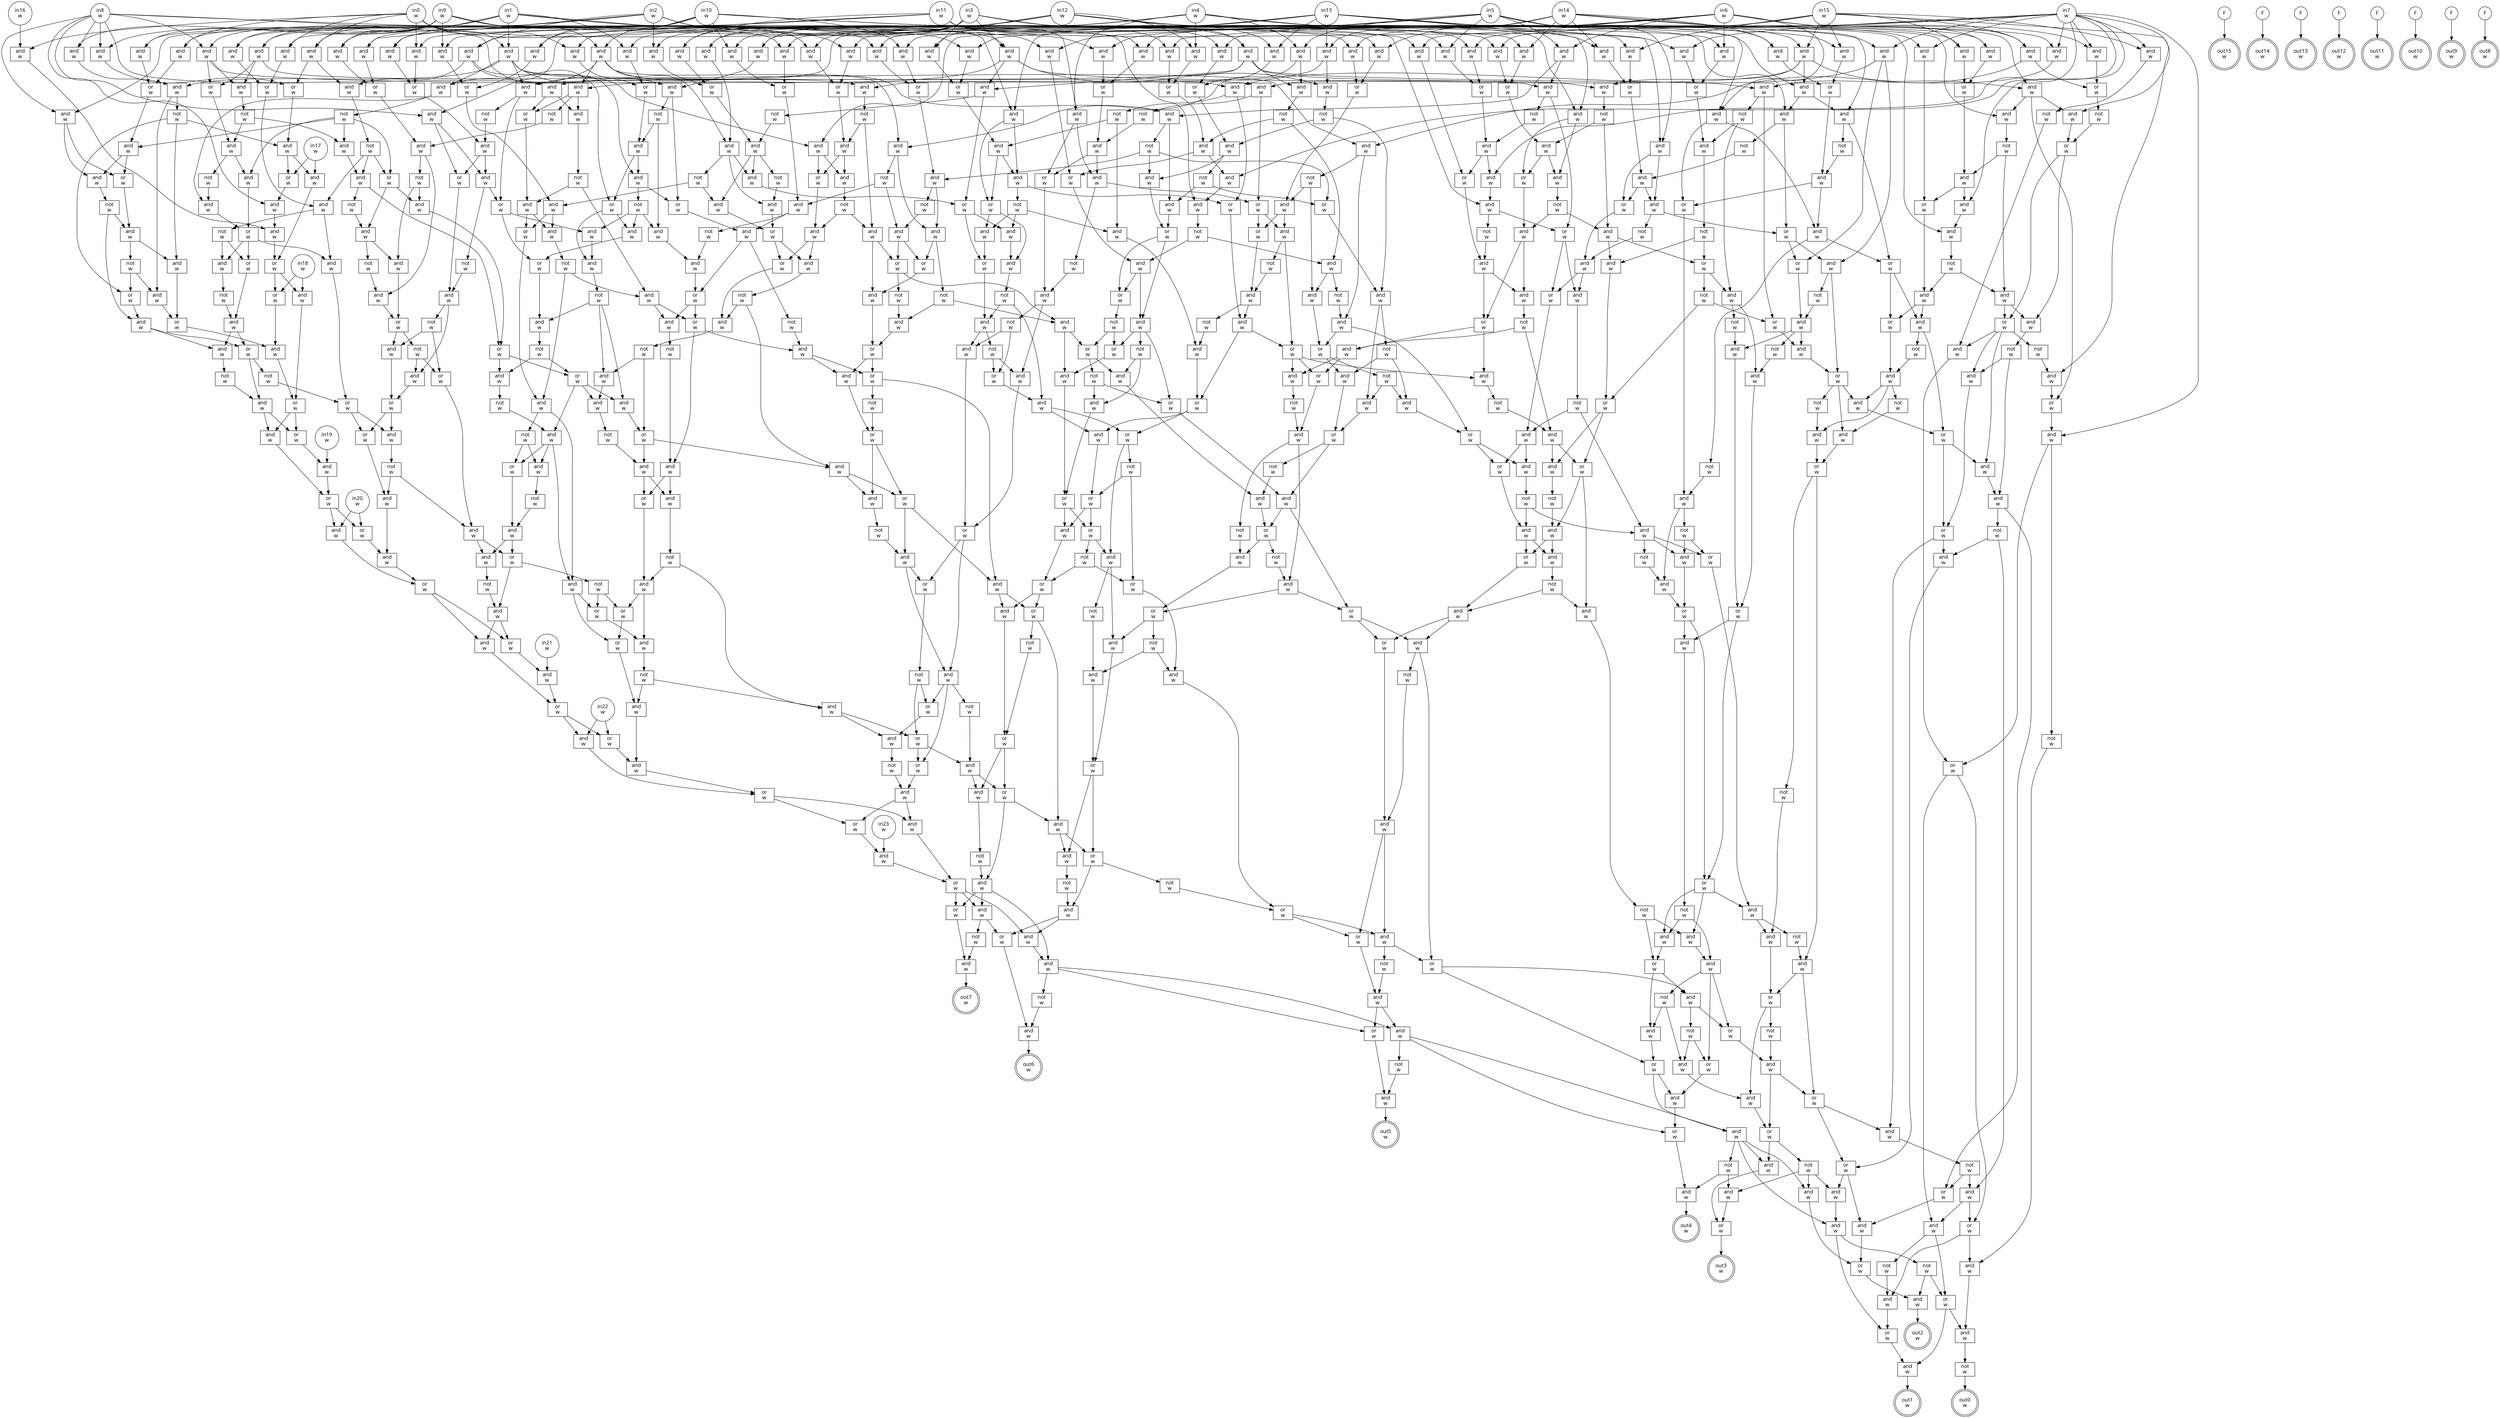 digraph circuit{
	node [style = filled, fillcolor = white,shape=rect, fontname=geneva]
	g0 [label="in0\nw",shape=circle,fillcolor=white]
	g1 [label="in1\nw",shape=circle,fillcolor=white]
	g2 [label="in2\nw",shape=circle,fillcolor=white]
	g3 [label="in3\nw",shape=circle,fillcolor=white]
	g4 [label="in4\nw",shape=circle,fillcolor=white]
	g5 [label="in5\nw",shape=circle,fillcolor=white]
	g6 [label="in6\nw",shape=circle,fillcolor=white]
	g7 [label="in7\nw",shape=circle,fillcolor=white]
	g8 [label="in8\nw",shape=circle,fillcolor=white]
	g9 [label="in9\nw",shape=circle,fillcolor=white]
	g10 [label="in10\nw",shape=circle,fillcolor=white]
	g11 [label="in11\nw",shape=circle,fillcolor=white]
	g12 [label="in12\nw",shape=circle,fillcolor=white]
	g13 [label="in13\nw",shape=circle,fillcolor=white]
	g14 [label="in14\nw",shape=circle,fillcolor=white]
	g15 [label="in15\nw",shape=circle,fillcolor=white]
	g16 [label="in16\nw",shape=circle,fillcolor=white]
	g17 [label="in17\nw",shape=circle,fillcolor=white]
	g18 [label="in18\nw",shape=circle,fillcolor=white]
	g19 [label="in19\nw",shape=circle,fillcolor=white]
	g20 [label="in20\nw",shape=circle,fillcolor=white]
	g21 [label="in21\nw",shape=circle,fillcolor=white]
	g22 [label="in22\nw",shape=circle,fillcolor=white]
	g23 [label="in23\nw",shape=circle,fillcolor=white]
	g24 [label="F",shape=circle,fillcolor=white]
	g25 [label="F",shape=circle,fillcolor=white]
	g26 [label="F",shape=circle,fillcolor=white]
	g27 [label="F",shape=circle,fillcolor=white]
	g28 [label="F",shape=circle,fillcolor=white]
	g29 [label="F",shape=circle,fillcolor=white]
	g30 [label="F",shape=circle,fillcolor=white]
	g31 [label="F",shape=circle,fillcolor=white]
	g32 [label="and\nw",fillcolor=white]
	g33 [label="and\nw",fillcolor=white]
	g34 [label="and\nw",fillcolor=white]
	g35 [label="and\nw",fillcolor=white]
	g36 [label="and\nw",fillcolor=white]
	g37 [label="and\nw",fillcolor=white]
	g38 [label="and\nw",fillcolor=white]
	g39 [label="and\nw",fillcolor=white]
	g40 [label="and\nw",fillcolor=white]
	g41 [label="and\nw",fillcolor=white]
	g42 [label="and\nw",fillcolor=white]
	g43 [label="and\nw",fillcolor=white]
	g44 [label="and\nw",fillcolor=white]
	g45 [label="and\nw",fillcolor=white]
	g46 [label="not\nw",fillcolor=white]
	g47 [label="and\nw",fillcolor=white]
	g48 [label="and\nw",fillcolor=white]
	g49 [label="and\nw",fillcolor=white]
	g50 [label="and\nw",fillcolor=white]
	g51 [label="or\nw",fillcolor=white]
	g52 [label="not\nw",fillcolor=white]
	g53 [label="and\nw",fillcolor=white]
	g54 [label="and\nw",fillcolor=white]
	g55 [label="or\nw",fillcolor=white]
	g56 [label="and\nw",fillcolor=white]
	g57 [label="and\nw",fillcolor=white]
	g58 [label="not\nw",fillcolor=white]
	g59 [label="and\nw",fillcolor=white]
	g60 [label="not\nw",fillcolor=white]
	g61 [label="and\nw",fillcolor=white]
	g62 [label="and\nw",fillcolor=white]
	g63 [label="and\nw",fillcolor=white]
	g64 [label="and\nw",fillcolor=white]
	g65 [label="or\nw",fillcolor=white]
	g66 [label="and\nw",fillcolor=white]
	g67 [label="and\nw",fillcolor=white]
	g68 [label="and\nw",fillcolor=white]
	g69 [label="or\nw",fillcolor=white]
	g70 [label="and\nw",fillcolor=white]
	g71 [label="and\nw",fillcolor=white]
	g72 [label="not\nw",fillcolor=white]
	g73 [label="and\nw",fillcolor=white]
	g74 [label="not\nw",fillcolor=white]
	g75 [label="and\nw",fillcolor=white]
	g76 [label="not\nw",fillcolor=white]
	g77 [label="and\nw",fillcolor=white]
	g78 [label="and\nw",fillcolor=white]
	g79 [label="or\nw",fillcolor=white]
	g80 [label="and\nw",fillcolor=white]
	g81 [label="and\nw",fillcolor=white]
	g82 [label="and\nw",fillcolor=white]
	g83 [label="or\nw",fillcolor=white]
	g84 [label="not\nw",fillcolor=white]
	g85 [label="or\nw",fillcolor=white]
	g86 [label="and\nw",fillcolor=white]
	g87 [label="and\nw",fillcolor=white]
	g88 [label="and\nw",fillcolor=white]
	g89 [label="and\nw",fillcolor=white]
	g90 [label="or\nw",fillcolor=white]
	g91 [label="and\nw",fillcolor=white]
	g92 [label="not\nw",fillcolor=white]
	g93 [label="and\nw",fillcolor=white]
	g94 [label="and\nw",fillcolor=white]
	g95 [label="and\nw",fillcolor=white]
	g96 [label="not\nw",fillcolor=white]
	g97 [label="or\nw",fillcolor=white]
	g98 [label="and\nw",fillcolor=white]
	g99 [label="and\nw",fillcolor=white]
	g100 [label="or\nw",fillcolor=white]
	g101 [label="and\nw",fillcolor=white]
	g102 [label="not\nw",fillcolor=white]
	g103 [label="and\nw",fillcolor=white]
	g104 [label="or\nw",fillcolor=white]
	g105 [label="and\nw",fillcolor=white]
	g106 [label="or\nw",fillcolor=white]
	g107 [label="not\nw",fillcolor=white]
	g108 [label="and\nw",fillcolor=white]
	g109 [label="not\nw",fillcolor=white]
	g110 [label="and\nw",fillcolor=white]
	g111 [label="and\nw",fillcolor=white]
	g112 [label="and\nw",fillcolor=white]
	g113 [label="and\nw",fillcolor=white]
	g114 [label="or\nw",fillcolor=white]
	g115 [label="and\nw",fillcolor=white]
	g116 [label="and\nw",fillcolor=white]
	g117 [label="and\nw",fillcolor=white]
	g118 [label="not\nw",fillcolor=white]
	g119 [label="not\nw",fillcolor=white]
	g120 [label="and\nw",fillcolor=white]
	g121 [label="not\nw",fillcolor=white]
	g122 [label="and\nw",fillcolor=white]
	g123 [label="or\nw",fillcolor=white]
	g124 [label="and\nw",fillcolor=white]
	g125 [label="not\nw",fillcolor=white]
	g126 [label="and\nw",fillcolor=white]
	g127 [label="and\nw",fillcolor=white]
	g128 [label="or\nw",fillcolor=white]
	g129 [label="and\nw",fillcolor=white]
	g130 [label="or\nw",fillcolor=white]
	g131 [label="and\nw",fillcolor=white]
	g132 [label="and\nw",fillcolor=white]
	g133 [label="not\nw",fillcolor=white]
	g134 [label="and\nw",fillcolor=white]
	g135 [label="and\nw",fillcolor=white]
	g136 [label="not\nw",fillcolor=white]
	g137 [label="and\nw",fillcolor=white]
	g138 [label="and\nw",fillcolor=white]
	g139 [label="and\nw",fillcolor=white]
	g140 [label="and\nw",fillcolor=white]
	g141 [label="not\nw",fillcolor=white]
	g142 [label="and\nw",fillcolor=white]
	g143 [label="or\nw",fillcolor=white]
	g144 [label="and\nw",fillcolor=white]
	g145 [label="or\nw",fillcolor=white]
	g146 [label="and\nw",fillcolor=white]
	g147 [label="or\nw",fillcolor=white]
	g148 [label="and\nw",fillcolor=white]
	g149 [label="not\nw",fillcolor=white]
	g150 [label="or\nw",fillcolor=white]
	g151 [label="and\nw",fillcolor=white]
	g152 [label="not\nw",fillcolor=white]
	g153 [label="not\nw",fillcolor=white]
	g154 [label="and\nw",fillcolor=white]
	g155 [label="not\nw",fillcolor=white]
	g156 [label="and\nw",fillcolor=white]
	g157 [label="and\nw",fillcolor=white]
	g158 [label="and\nw",fillcolor=white]
	g159 [label="not\nw",fillcolor=white]
	g160 [label="and\nw",fillcolor=white]
	g161 [label="or\nw",fillcolor=white]
	g162 [label="and\nw",fillcolor=white]
	g163 [label="and\nw",fillcolor=white]
	g164 [label="not\nw",fillcolor=white]
	g165 [label="and\nw",fillcolor=white]
	g166 [label="and\nw",fillcolor=white]
	g167 [label="and\nw",fillcolor=white]
	g168 [label="or\nw",fillcolor=white]
	g169 [label="and\nw",fillcolor=white]
	g170 [label="and\nw",fillcolor=white]
	g171 [label="and\nw",fillcolor=white]
	g172 [label="and\nw",fillcolor=white]
	g173 [label="or\nw",fillcolor=white]
	g174 [label="and\nw",fillcolor=white]
	g175 [label="not\nw",fillcolor=white]
	g176 [label="and\nw",fillcolor=white]
	g177 [label="and\nw",fillcolor=white]
	g178 [label="or\nw",fillcolor=white]
	g179 [label="and\nw",fillcolor=white]
	g180 [label="not\nw",fillcolor=white]
	g181 [label="or\nw",fillcolor=white]
	g182 [label="and\nw",fillcolor=white]
	g183 [label="not\nw",fillcolor=white]
	g184 [label="not\nw",fillcolor=white]
	g185 [label="or\nw",fillcolor=white]
	g186 [label="and\nw",fillcolor=white]
	g187 [label="and\nw",fillcolor=white]
	g188 [label="not\nw",fillcolor=white]
	g189 [label="or\nw",fillcolor=white]
	g190 [label="and\nw",fillcolor=white]
	g191 [label="and\nw",fillcolor=white]
	g192 [label="and\nw",fillcolor=white]
	g193 [label="or\nw",fillcolor=white]
	g194 [label="and\nw",fillcolor=white]
	g195 [label="and\nw",fillcolor=white]
	g196 [label="and\nw",fillcolor=white]
	g197 [label="not\nw",fillcolor=white]
	g198 [label="or\nw",fillcolor=white]
	g199 [label="and\nw",fillcolor=white]
	g200 [label="and\nw",fillcolor=white]
	g201 [label="not\nw",fillcolor=white]
	g202 [label="and\nw",fillcolor=white]
	g203 [label="or\nw",fillcolor=white]
	g204 [label="and\nw",fillcolor=white]
	g205 [label="not\nw",fillcolor=white]
	g206 [label="not\nw",fillcolor=white]
	g207 [label="and\nw",fillcolor=white]
	g208 [label="not\nw",fillcolor=white]
	g209 [label="and\nw",fillcolor=white]
	g210 [label="not\nw",fillcolor=white]
	g211 [label="and\nw",fillcolor=white]
	g212 [label="not\nw",fillcolor=white]
	g213 [label="and\nw",fillcolor=white]
	g214 [label="not\nw",fillcolor=white]
	g215 [label="and\nw",fillcolor=white]
	g216 [label="and\nw",fillcolor=white]
	g217 [label="and\nw",fillcolor=white]
	g218 [label="or\nw",fillcolor=white]
	g219 [label="and\nw",fillcolor=white]
	g220 [label="and\nw",fillcolor=white]
	g221 [label="and\nw",fillcolor=white]
	g222 [label="or\nw",fillcolor=white]
	g223 [label="not\nw",fillcolor=white]
	g224 [label="and\nw",fillcolor=white]
	g225 [label="or\nw",fillcolor=white]
	g226 [label="and\nw",fillcolor=white]
	g227 [label="and\nw",fillcolor=white]
	g228 [label="or\nw",fillcolor=white]
	g229 [label="not\nw",fillcolor=white]
	g230 [label="and\nw",fillcolor=white]
	g231 [label="and\nw",fillcolor=white]
	g232 [label="or\nw",fillcolor=white]
	g233 [label="and\nw",fillcolor=white]
	g234 [label="not\nw",fillcolor=white]
	g235 [label="and\nw",fillcolor=white]
	g236 [label="or\nw",fillcolor=white]
	g237 [label="and\nw",fillcolor=white]
	g238 [label="not\nw",fillcolor=white]
	g239 [label="and\nw",fillcolor=white]
	g240 [label="or\nw",fillcolor=white]
	g241 [label="and\nw",fillcolor=white]
	g242 [label="and\nw",fillcolor=white]
	g243 [label="not\nw",fillcolor=white]
	g244 [label="and\nw",fillcolor=white]
	g245 [label="or\nw",fillcolor=white]
	g246 [label="and\nw",fillcolor=white]
	g247 [label="not\nw",fillcolor=white]
	g248 [label="or\nw",fillcolor=white]
	g249 [label="not\nw",fillcolor=white]
	g250 [label="or\nw",fillcolor=white]
	g251 [label="or\nw",fillcolor=white]
	g252 [label="and\nw",fillcolor=white]
	g253 [label="not\nw",fillcolor=white]
	g254 [label="and\nw",fillcolor=white]
	g255 [label="or\nw",fillcolor=white]
	g256 [label="and\nw",fillcolor=white]
	g257 [label="and\nw",fillcolor=white]
	g258 [label="not\nw",fillcolor=white]
	g259 [label="and\nw",fillcolor=white]
	g260 [label="or\nw",fillcolor=white]
	g261 [label="and\nw",fillcolor=white]
	g262 [label="and\nw",fillcolor=white]
	g263 [label="not\nw",fillcolor=white]
	g264 [label="and\nw",fillcolor=white]
	g265 [label="or\nw",fillcolor=white]
	g266 [label="not\nw",fillcolor=white]
	g267 [label="or\nw",fillcolor=white]
	g268 [label="and\nw",fillcolor=white]
	g269 [label="or\nw",fillcolor=white]
	g270 [label="and\nw",fillcolor=white]
	g271 [label="and\nw",fillcolor=white]
	g272 [label="or\nw",fillcolor=white]
	g273 [label="and\nw",fillcolor=white]
	g274 [label="and\nw",fillcolor=white]
	g275 [label="not\nw",fillcolor=white]
	g276 [label="or\nw",fillcolor=white]
	g277 [label="and\nw",fillcolor=white]
	g278 [label="not\nw",fillcolor=white]
	g279 [label="and\nw",fillcolor=white]
	g280 [label="or\nw",fillcolor=white]
	g281 [label="not\nw",fillcolor=white]
	g282 [label="and\nw",fillcolor=white]
	g283 [label="or\nw",fillcolor=white]
	g284 [label="or\nw",fillcolor=white]
	g285 [label="and\nw",fillcolor=white]
	g286 [label="and\nw",fillcolor=white]
	g287 [label="not\nw",fillcolor=white]
	g288 [label="or\nw",fillcolor=white]
	g289 [label="and\nw",fillcolor=white]
	g290 [label="and\nw",fillcolor=white]
	g291 [label="and\nw",fillcolor=white]
	g292 [label="not\nw",fillcolor=white]
	g293 [label="or\nw",fillcolor=white]
	g294 [label="and\nw",fillcolor=white]
	g295 [label="not\nw",fillcolor=white]
	g296 [label="and\nw",fillcolor=white]
	g297 [label="and\nw",fillcolor=white]
	g298 [label="not\nw",fillcolor=white]
	g299 [label="and\nw",fillcolor=white]
	g300 [label="or\nw",fillcolor=white]
	g301 [label="and\nw",fillcolor=white]
	g302 [label="not\nw",fillcolor=white]
	g303 [label="and\nw",fillcolor=white]
	g304 [label="or\nw",fillcolor=white]
	g305 [label="not\nw",fillcolor=white]
	g306 [label="and\nw",fillcolor=white]
	g307 [label="or\nw",fillcolor=white]
	g308 [label="or\nw",fillcolor=white]
	g309 [label="and\nw",fillcolor=white]
	g310 [label="not\nw",fillcolor=white]
	g311 [label="and\nw",fillcolor=white]
	g312 [label="and\nw",fillcolor=white]
	g313 [label="and\nw",fillcolor=white]
	g314 [label="or\nw",fillcolor=white]
	g315 [label="not\nw",fillcolor=white]
	g316 [label="and\nw",fillcolor=white]
	g317 [label="or\nw",fillcolor=white]
	g318 [label="or\nw",fillcolor=white]
	g319 [label="and\nw",fillcolor=white]
	g320 [label="and\nw",fillcolor=white]
	g321 [label="not\nw",fillcolor=white]
	g322 [label="and\nw",fillcolor=white]
	g323 [label="or\nw",fillcolor=white]
	g324 [label="not\nw",fillcolor=white]
	g325 [label="and\nw",fillcolor=white]
	g326 [label="not\nw",fillcolor=white]
	g327 [label="and\nw",fillcolor=white]
	g328 [label="and\nw",fillcolor=white]
	g329 [label="and\nw",fillcolor=white]
	g330 [label="and\nw",fillcolor=white]
	g331 [label="and\nw",fillcolor=white]
	g332 [label="and\nw",fillcolor=white]
	g333 [label="and\nw",fillcolor=white]
	g334 [label="or\nw",fillcolor=white]
	g335 [label="and\nw",fillcolor=white]
	g336 [label="and\nw",fillcolor=white]
	g337 [label="and\nw",fillcolor=white]
	g338 [label="and\nw",fillcolor=white]
	g339 [label="not\nw",fillcolor=white]
	g340 [label="or\nw",fillcolor=white]
	g341 [label="and\nw",fillcolor=white]
	g342 [label="and\nw",fillcolor=white]
	g343 [label="and\nw",fillcolor=white]
	g344 [label="not\nw",fillcolor=white]
	g345 [label="or\nw",fillcolor=white]
	g346 [label="and\nw",fillcolor=white]
	g347 [label="and\nw",fillcolor=white]
	g348 [label="and\nw",fillcolor=white]
	g349 [label="or\nw",fillcolor=white]
	g350 [label="not\nw",fillcolor=white]
	g351 [label="and\nw",fillcolor=white]
	g352 [label="and\nw",fillcolor=white]
	g353 [label="not\nw",fillcolor=white]
	g354 [label="and\nw",fillcolor=white]
	g355 [label="or\nw",fillcolor=white]
	g356 [label="not\nw",fillcolor=white]
	g357 [label="and\nw",fillcolor=white]
	g358 [label="or\nw",fillcolor=white]
	g359 [label="and\nw",fillcolor=white]
	g360 [label="not\nw",fillcolor=white]
	g361 [label="and\nw",fillcolor=white]
	g362 [label="not\nw",fillcolor=white]
	g363 [label="and\nw",fillcolor=white]
	g364 [label="not\nw",fillcolor=white]
	g365 [label="and\nw",fillcolor=white]
	g366 [label="or\nw",fillcolor=white]
	g367 [label="and\nw",fillcolor=white]
	g368 [label="and\nw",fillcolor=white]
	g369 [label="and\nw",fillcolor=white]
	g370 [label="not\nw",fillcolor=white]
	g371 [label="and\nw",fillcolor=white]
	g372 [label="not\nw",fillcolor=white]
	g373 [label="and\nw",fillcolor=white]
	g374 [label="or\nw",fillcolor=white]
	g375 [label="and\nw",fillcolor=white]
	g376 [label="and\nw",fillcolor=white]
	g377 [label="or\nw",fillcolor=white]
	g378 [label="not\nw",fillcolor=white]
	g379 [label="or\nw",fillcolor=white]
	g380 [label="and\nw",fillcolor=white]
	g381 [label="and\nw",fillcolor=white]
	g382 [label="not\nw",fillcolor=white]
	g383 [label="or\nw",fillcolor=white]
	g384 [label="and\nw",fillcolor=white]
	g385 [label="or\nw",fillcolor=white]
	g386 [label="and\nw",fillcolor=white]
	g387 [label="or\nw",fillcolor=white]
	g388 [label="and\nw",fillcolor=white]
	g389 [label="and\nw",fillcolor=white]
	g390 [label="or\nw",fillcolor=white]
	g391 [label="and\nw",fillcolor=white]
	g392 [label="not\nw",fillcolor=white]
	g393 [label="not\nw",fillcolor=white]
	g394 [label="and\nw",fillcolor=white]
	g395 [label="and\nw",fillcolor=white]
	g396 [label="and\nw",fillcolor=white]
	g397 [label="or\nw",fillcolor=white]
	g398 [label="or\nw",fillcolor=white]
	g399 [label="and\nw",fillcolor=white]
	g400 [label="and\nw",fillcolor=white]
	g401 [label="not\nw",fillcolor=white]
	g402 [label="and\nw",fillcolor=white]
	g403 [label="or\nw",fillcolor=white]
	g404 [label="and\nw",fillcolor=white]
	g405 [label="not\nw",fillcolor=white]
	g406 [label="and\nw",fillcolor=white]
	g407 [label="or\nw",fillcolor=white]
	g408 [label="and\nw",fillcolor=white]
	g409 [label="not\nw",fillcolor=white]
	g410 [label="and\nw",fillcolor=white]
	g411 [label="not\nw",fillcolor=white]
	g412 [label="or\nw",fillcolor=white]
	g413 [label="and\nw",fillcolor=white]
	g414 [label="and\nw",fillcolor=white]
	g415 [label="or\nw",fillcolor=white]
	g416 [label="and\nw",fillcolor=white]
	g417 [label="not\nw",fillcolor=white]
	g418 [label="and\nw",fillcolor=white]
	g419 [label="and\nw",fillcolor=white]
	g420 [label="and\nw",fillcolor=white]
	g421 [label="or\nw",fillcolor=white]
	g422 [label="and\nw",fillcolor=white]
	g423 [label="and\nw",fillcolor=white]
	g424 [label="not\nw",fillcolor=white]
	g425 [label="or\nw",fillcolor=white]
	g426 [label="and\nw",fillcolor=white]
	g427 [label="not\nw",fillcolor=white]
	g428 [label="and\nw",fillcolor=white]
	g429 [label="and\nw",fillcolor=white]
	g430 [label="or\nw",fillcolor=white]
	g431 [label="and\nw",fillcolor=white]
	g432 [label="and\nw",fillcolor=white]
	g433 [label="not\nw",fillcolor=white]
	g434 [label="or\nw",fillcolor=white]
	g435 [label="and\nw",fillcolor=white]
	g436 [label="and\nw",fillcolor=white]
	g437 [label="not\nw",fillcolor=white]
	g438 [label="or\nw",fillcolor=white]
	g439 [label="and\nw",fillcolor=white]
	g440 [label="or\nw",fillcolor=white]
	g441 [label="not\nw",fillcolor=white]
	g442 [label="or\nw",fillcolor=white]
	g443 [label="and\nw",fillcolor=white]
	g444 [label="not\nw",fillcolor=white]
	g445 [label="and\nw",fillcolor=white]
	g446 [label="or\nw",fillcolor=white]
	g447 [label="not\nw",fillcolor=white]
	g448 [label="or\nw",fillcolor=white]
	g449 [label="and\nw",fillcolor=white]
	g450 [label="not\nw",fillcolor=white]
	g451 [label="and\nw",fillcolor=white]
	g452 [label="or\nw",fillcolor=white]
	g453 [label="and\nw",fillcolor=white]
	g454 [label="and\nw",fillcolor=white]
	g455 [label="not\nw",fillcolor=white]
	g456 [label="and\nw",fillcolor=white]
	g457 [label="and\nw",fillcolor=white]
	g458 [label="or\nw",fillcolor=white]
	g459 [label="and\nw",fillcolor=white]
	g460 [label="or\nw",fillcolor=white]
	g461 [label="and\nw",fillcolor=white]
	g462 [label="and\nw",fillcolor=white]
	g463 [label="not\nw",fillcolor=white]
	g464 [label="and\nw",fillcolor=white]
	g465 [label="and\nw",fillcolor=white]
	g466 [label="or\nw",fillcolor=white]
	g467 [label="and\nw",fillcolor=white]
	g468 [label="and\nw",fillcolor=white]
	g469 [label="or\nw",fillcolor=white]
	g470 [label="and\nw",fillcolor=white]
	g471 [label="and\nw",fillcolor=white]
	g472 [label="not\nw",fillcolor=white]
	g473 [label="and\nw",fillcolor=white]
	g474 [label="or\nw",fillcolor=white]
	g475 [label="or\nw",fillcolor=white]
	g476 [label="and\nw",fillcolor=white]
	g477 [label="or\nw",fillcolor=white]
	g478 [label="not\nw",fillcolor=white]
	g479 [label="not\nw",fillcolor=white]
	g480 [label="and\nw",fillcolor=white]
	g481 [label="or\nw",fillcolor=white]
	g482 [label="and\nw",fillcolor=white]
	g483 [label="or\nw",fillcolor=white]
	g484 [label="not\nw",fillcolor=white]
	g485 [label="or\nw",fillcolor=white]
	g486 [label="or\nw",fillcolor=white]
	g487 [label="and\nw",fillcolor=white]
	g488 [label="and\nw",fillcolor=white]
	g489 [label="not\nw",fillcolor=white]
	g490 [label="or\nw",fillcolor=white]
	g491 [label="and\nw",fillcolor=white]
	g492 [label="not\nw",fillcolor=white]
	g493 [label="and\nw",fillcolor=white]
	g494 [label="and\nw",fillcolor=white]
	g495 [label="not\nw",fillcolor=white]
	g496 [label="or\nw",fillcolor=white]
	g497 [label="and\nw",fillcolor=white]
	g498 [label="and\nw",fillcolor=white]
	g499 [label="not\nw",fillcolor=white]
	g500 [label="or\nw",fillcolor=white]
	g501 [label="and\nw",fillcolor=white]
	g502 [label="and\nw",fillcolor=white]
	g503 [label="not\nw",fillcolor=white]
	g504 [label="and\nw",fillcolor=white]
	g505 [label="or\nw",fillcolor=white]
	g506 [label="or\nw",fillcolor=white]
	g507 [label="and\nw",fillcolor=white]
	g508 [label="and\nw",fillcolor=white]
	g509 [label="and\nw",fillcolor=white]
	g510 [label="not\nw",fillcolor=white]
	g511 [label="or\nw",fillcolor=white]
	g512 [label="and\nw",fillcolor=white]
	g513 [label="and\nw",fillcolor=white]
	g514 [label="and\nw",fillcolor=white]
	g515 [label="or\nw",fillcolor=white]
	g516 [label="and\nw",fillcolor=white]
	g517 [label="and\nw",fillcolor=white]
	g518 [label="or\nw",fillcolor=white]
	g519 [label="and\nw",fillcolor=white]
	g520 [label="not\nw",fillcolor=white]
	g521 [label="or\nw",fillcolor=white]
	g522 [label="and\nw",fillcolor=white]
	g523 [label="and\nw",fillcolor=white]
	g524 [label="or\nw",fillcolor=white]
	g525 [label="or\nw",fillcolor=white]
	g526 [label="and\nw",fillcolor=white]
	g527 [label="not\nw",fillcolor=white]
	g528 [label="and\nw",fillcolor=white]
	g529 [label="and\nw",fillcolor=white]
	g530 [label="or\nw",fillcolor=white]
	g531 [label="not\nw",fillcolor=white]
	g532 [label="and\nw",fillcolor=white]
	g533 [label="or\nw",fillcolor=white]
	g534 [label="not\nw",fillcolor=white]
	g535 [label="and\nw",fillcolor=white]
	g536 [label="not\nw",fillcolor=white]
	g537 [label="and\nw",fillcolor=white]
	g538 [label="or\nw",fillcolor=white]
	g539 [label="and\nw",fillcolor=white]
	g540 [label="not\nw",fillcolor=white]
	g541 [label="and\nw",fillcolor=white]
	g542 [label="or\nw",fillcolor=white]
	g543 [label="and\nw",fillcolor=white]
	g544 [label="not\nw",fillcolor=white]
	g545 [label="and\nw",fillcolor=white]
	g546 [label="or\nw",fillcolor=white]
	g547 [label="and\nw",fillcolor=white]
	g548 [label="not\nw",fillcolor=white]
	g549 [label="and\nw",fillcolor=white]
	g550 [label="and\nw",fillcolor=white]
	g551 [label="not\nw",fillcolor=white]
	g552 [label="and\nw",fillcolor=white]
	g553 [label="and\nw",fillcolor=white]
	g554 [label="not\nw",fillcolor=white]
	g555 [label="or\nw",fillcolor=white]
	g556 [label="and\nw",fillcolor=white]
	g557 [label="not\nw",fillcolor=white]
	g558 [label="and\nw",fillcolor=white]
	g559 [label="or\nw",fillcolor=white]
	g560 [label="not\nw",fillcolor=white]
	g561 [label="or\nw",fillcolor=white]
	g562 [label="and\nw",fillcolor=white]
	g563 [label="and\nw",fillcolor=white]
	g564 [label="not\nw",fillcolor=white]
	g565 [label="and\nw",fillcolor=white]
	g566 [label="or\nw",fillcolor=white]
	g567 [label="or\nw",fillcolor=white]
	g568 [label="not\nw",fillcolor=white]
	g569 [label="or\nw",fillcolor=white]
	g570 [label="and\nw",fillcolor=white]
	g571 [label="or\nw",fillcolor=white]
	g572 [label="and\nw",fillcolor=white]
	g573 [label="not\nw",fillcolor=white]
	g574 [label="or\nw",fillcolor=white]
	g575 [label="and\nw",fillcolor=white]
	g576 [label="not\nw",fillcolor=white]
	g577 [label="and\nw",fillcolor=white]
	g578 [label="or\nw",fillcolor=white]
	g579 [label="and\nw",fillcolor=white]
	g580 [label="and\nw",fillcolor=white]
	g581 [label="or\nw",fillcolor=white]
	g582 [label="not\nw",fillcolor=white]
	g583 [label="or\nw",fillcolor=white]
	g584 [label="and\nw",fillcolor=white]
	g585 [label="or\nw",fillcolor=white]
	g586 [label="and\nw",fillcolor=white]
	g587 [label="and\nw",fillcolor=white]
	g588 [label="not\nw",fillcolor=white]
	g589 [label="and\nw",fillcolor=white]
	g590 [label="or\nw",fillcolor=white]
	g591 [label="not\nw",fillcolor=white]
	g592 [label="or\nw",fillcolor=white]
	g593 [label="or\nw",fillcolor=white]
	g594 [label="not\nw",fillcolor=white]
	g595 [label="and\nw",fillcolor=white]
	g596 [label="or\nw",fillcolor=white]
	g597 [label="or\nw",fillcolor=white]
	g598 [label="and\nw",fillcolor=white]
	g599 [label="or\nw",fillcolor=white]
	g600 [label="not\nw",fillcolor=white]
	g601 [label="and\nw",fillcolor=white]
	g602 [label="not\nw",fillcolor=white]
	g603 [label="and\nw",fillcolor=white]
	g604 [label="and\nw",fillcolor=white]
	g605 [label="not\nw",fillcolor=white]
	g606 [label="and\nw",fillcolor=white]
	g607 [label="or\nw",fillcolor=white]
	g608 [label="and\nw",fillcolor=white]
	g609 [label="or\nw",fillcolor=white]
	g610 [label="or\nw",fillcolor=white]
	g611 [label="and\nw",fillcolor=white]
	g612 [label="or\nw",fillcolor=white]
	g613 [label="and\nw",fillcolor=white]
	g614 [label="or\nw",fillcolor=white]
	g615 [label="and\nw",fillcolor=white]
	g616 [label="or\nw",fillcolor=white]
	g617 [label="and\nw",fillcolor=white]
	g618 [label="not\nw",fillcolor=white]
	g619 [label="or\nw",fillcolor=white]
	g620 [label="and\nw",fillcolor=white]
	g621 [label="and\nw",fillcolor=white]
	g622 [label="not\nw",fillcolor=white]
	g623 [label="or\nw",fillcolor=white]
	g624 [label="and\nw",fillcolor=white]
	g625 [label="and\nw",fillcolor=white]
	g626 [label="or\nw",fillcolor=white]
	g627 [label="and\nw",fillcolor=white]
	g628 [label="not\nw",fillcolor=white]
	g629 [label="or\nw",fillcolor=white]
	g630 [label="and\nw",fillcolor=white]
	g631 [label="and\nw",fillcolor=white]
	g632 [label="or\nw",fillcolor=white]
	g633 [label="not\nw",fillcolor=white]
	g634 [label="and\nw",fillcolor=white]
	g635 [label="or\nw",fillcolor=white]
	g636 [label="and\nw",fillcolor=white]
	g637 [label="not\nw",fillcolor=white]
	g638 [label="and\nw",fillcolor=white]
	g639 [label="and\nw",fillcolor=white]
	g640 [label="and\nw",fillcolor=white]
	g641 [label="or\nw",fillcolor=white]
	g642 [label="or\nw",fillcolor=white]
	g643 [label="and\nw",fillcolor=white]
	g644 [label="and\nw",fillcolor=white]
	g645 [label="or\nw",fillcolor=white]
	g646 [label="or\nw",fillcolor=white]
	g647 [label="and\nw",fillcolor=white]
	g648 [label="and\nw",fillcolor=white]
	g649 [label="or\nw",fillcolor=white]
	g650 [label="or\nw",fillcolor=white]
	g651 [label="and\nw",fillcolor=white]
	g652 [label="and\nw",fillcolor=white]
	g653 [label="or\nw",fillcolor=white]
	g654 [label="or\nw",fillcolor=white]
	g655 [label="and\nw",fillcolor=white]
	g656 [label="and\nw",fillcolor=white]
	g657 [label="or\nw",fillcolor=white]
	g658 [label="or\nw",fillcolor=white]
	g659 [label="and\nw",fillcolor=white]
	g660 [label="and\nw",fillcolor=white]
	g661 [label="or\nw",fillcolor=white]
	g662 [label="or\nw",fillcolor=white]
	g663 [label="and\nw",fillcolor=white]
	g664 [label="and\nw",fillcolor=white]
	g665 [label="or\nw",fillcolor=white]
	g666 [label="or\nw",fillcolor=white]
	g667 [label="and\nw",fillcolor=white]
	g668 [label="or\nw",fillcolor=white]
	g669 [label="not\nw",fillcolor=white]
	g670 [label="and\nw",fillcolor=white]
	g671 [label="and\nw",fillcolor=white]
	g672 [label="and\nw",fillcolor=white]
	g673 [label="or\nw",fillcolor=white]
	g674 [label="and\nw",fillcolor=white]
	g675 [label="or\nw",fillcolor=white]
	g676 [label="and\nw",fillcolor=white]
	g677 [label="and\nw",fillcolor=white]
	g678 [label="and\nw",fillcolor=white]
	g679 [label="or\nw",fillcolor=white]
	g680 [label="and\nw",fillcolor=white]
	g681 [label="or\nw",fillcolor=white]
	g682 [label="not\nw",fillcolor=white]
	g683 [label="and\nw",fillcolor=white]
	g684 [label="or\nw",fillcolor=white]
	g685 [label="and\nw",fillcolor=white]
	g686 [label="and\nw",fillcolor=white]
	g687 [label="not\nw",fillcolor=white]
	g688 [label="not\nw",fillcolor=white]
	g689 [label="and\nw",fillcolor=white]
	g690 [label="and\nw",fillcolor=white]
	g691 [label="or\nw",fillcolor=white]
	g692 [label="not\nw",fillcolor=white]
	g693 [label="and\nw",fillcolor=white]
	g694 [label="not\nw",fillcolor=white]
	g695 [label="and\nw",fillcolor=white]
	g696 [label="out0\nw",shape=doublecircle,fillcolor=white]
	g697 [label="out1\nw",shape=doublecircle,fillcolor=white]
	g698 [label="out2\nw",shape=doublecircle,fillcolor=white]
	g699 [label="out3\nw",shape=doublecircle,fillcolor=white]
	g700 [label="out4\nw",shape=doublecircle,fillcolor=white]
	g701 [label="out5\nw",shape=doublecircle,fillcolor=white]
	g702 [label="out6\nw",shape=doublecircle,fillcolor=white]
	g703 [label="out7\nw",shape=doublecircle,fillcolor=white]
	g704 [label="out8\nw",shape=doublecircle,fillcolor=white]
	g705 [label="out9\nw",shape=doublecircle,fillcolor=white]
	g706 [label="out10\nw",shape=doublecircle,fillcolor=white]
	g707 [label="out11\nw",shape=doublecircle,fillcolor=white]
	g708 [label="out12\nw",shape=doublecircle,fillcolor=white]
	g709 [label="out13\nw",shape=doublecircle,fillcolor=white]
	g710 [label="out14\nw",shape=doublecircle,fillcolor=white]
	g711 [label="out15\nw",shape=doublecircle,fillcolor=white]
	edge [fontname=Geneva,fontcolor=forestgreen]
	g0->g337
	g0->g341
	g0->g373
	g0->g386
	g0->g420
	g0->g429
	g0->g459
	g0->g514
	g0->g639
	g1->g290
	g1->g328
	g1->g329
	g1->g330
	g1->g331
	g1->g332
	g1->g333
	g1->g336
	g1->g341
	g2->g191
	g2->g192
	g2->g194
	g2->g215
	g2->g216
	g2->g217
	g2->g226
	g2->g239
	g2->g254
	g3->g156
	g3->g157
	g3->g160
	g3->g162
	g3->g166
	g3->g167
	g3->g170
	g3->g171
	g3->g172
	g3->g174
	g3->g194
	g4->g111
	g4->g112
	g4->g113
	g4->g115
	g4->g126
	g4->g127
	g4->g137
	g4->g138
	g4->g139
	g4->g142
	g4->g162
	g5->g66
	g5->g67
	g5->g68
	g5->g70
	g5->g77
	g5->g78
	g5->g87
	g5->g88
	g5->g89
	g5->g91
	g5->g115
	g5->g140
	g6->g47
	g6->g48
	g6->g49
	g6->g50
	g6->g53
	g6->g54
	g6->g56
	g6->g61
	g6->g62
	g6->g63
	g6->g70
	g7->g38
	g7->g39
	g7->g40
	g7->g41
	g7->g42
	g7->g43
	g7->g44
	g7->g45
	g7->g56
	g7->g64
	g7->g81
	g7->g94
	g7->g105
	g7->g131
	g8->g37
	g8->g38
	g8->g47
	g8->g66
	g8->g111
	g8->g157
	g8->g216
	g8->g336
	g8->g367
	g9->g36
	g9->g37
	g9->g40
	g9->g48
	g9->g67
	g9->g112
	g9->g132
	g9->g156
	g9->g215
	g9->g330
	g9->g337
	g10->g36
	g10->g41
	g10->g49
	g10->g68
	g10->g82
	g10->g113
	g10->g160
	g10->g192
	g10->g290
	g10->g429
	g11->g35
	g11->g42
	g11->g53
	g11->g77
	g11->g126
	g11->g166
	g11->g191
	g11->g328
	g11->g420
	g12->g34
	g12->g35
	g12->g39
	g12->g54
	g12->g78
	g12->g127
	g12->g167
	g12->g217
	g12->g329
	g12->g373
	g13->g33
	g13->g34
	g13->g43
	g13->g61
	g13->g87
	g13->g95
	g13->g137
	g13->g170
	g13->g226
	g13->g331
	g13->g386
	g14->g32
	g14->g33
	g14->g44
	g14->g62
	g14->g88
	g14->g138
	g14->g171
	g14->g239
	g14->g332
	g14->g459
	g15->g32
	g15->g45
	g15->g50
	g15->g89
	g15->g103
	g15->g142
	g15->g172
	g15->g254
	g15->g333
	g15->g514
	g16->g639
	g17->g366
	g17->g368
	g18->g642
	g18->g644
	g19->g647
	g20->g650
	g20->g652
	g21->g655
	g22->g658
	g22->g660
	g23->g663
	g24->g711
	g25->g710
	g26->g709
	g27->g708
	g28->g707
	g29->g706
	g30->g705
	g31->g704
	g32->g63
	g32->g139
	g32->g213
	g32->g371
	g33->g211
	g33->g369
	g34->g361
	g35->g57
	g35->g75
	g35->g124
	g35->g209
	g35->g359
	g36->g71
	g36->g116
	g36->g163
	g36->g195
	g36->g342
	g37->g363
	g38->g168
	g39->g158
	g39->g179
	g39->g181
	g40->g130
	g41->g85
	g42->g55
	g43->g97
	g44->g51
	g45->g46
	g46->g101
	g47->g462
	g47->g486
	g48->g69
	g49->g334
	g50->g51
	g50->g296
	g51->g52
	g52->g65
	g53->g79
	g54->g55
	g55->g59
	g56->g57
	g57->g58
	g57->g267
	g58->g59
	g58->g261
	g59->g60
	g60->g260
	g60->g282
	g61->g145
	g61->g146
	g62->g90
	g63->g64
	g63->g91
	g63->g104
	g64->g65
	g65->g100
	g65->g108
	g66->g196
	g66->g198
	g67->g114
	g68->g69
	g69->g73
	g70->g71
	g70->g75
	g71->g72
	g71->g244
	g72->g73
	g72->g242
	g72->g251
	g73->g74
	g73->g117
	g74->g122
	g75->g76
	g75->g83
	g76->g80
	g77->g128
	g78->g79
	g79->g80
	g80->g81
	g80->g85
	g81->g82
	g82->g83
	g82->g84
	g83->g187
	g83->g189
	g84->g86
	g85->g86
	g86->g286
	g86->g288
	g87->g177
	g87->g185
	g88->g143
	g89->g90
	g90->g93
	g91->g92
	g92->g93
	g92->g99
	g93->g94
	g93->g97
	g94->g95
	g95->g96
	g96->g98
	g96->g99
	g97->g98
	g98->g148
	g98->g150
	g99->g100
	g99->g108
	g100->g101
	g100->g102
	g100->g110
	g100->g273
	g101->g106
	g102->g103
	g103->g104
	g104->g105
	g105->g106
	g105->g107
	g106->g621
	g106->g623
	g107->g625
	g108->g109
	g109->g110
	g109->g274
	g110->g276
	g111->g376
	g111->g379
	g112->g161
	g113->g114
	g114->g120
	g115->g116
	g115->g124
	g116->g117
	g116->g119
	g117->g118
	g117->g123
	g118->g467
	g118->g480
	g119->g120
	g119->g122
	g120->g121
	g120->g391
	g121->g396
	g122->g123
	g122->g466
	g123->g465
	g124->g125
	g125->g129
	g125->g135
	g126->g517
	g126->g561
	g127->g128
	g128->g129
	g129->g130
	g129->g131
	g130->g134
	g131->g132
	g132->g133
	g133->g134
	g133->g135
	g134->g246
	g134->g248
	g135->g136
	g135->g299
	g136->g297
	g137->g257
	g137->g284
	g138->g173
	g139->g140
	g139->g174
	g140->g141
	g140->g147
	g141->g144
	g142->g143
	g143->g144
	g144->g145
	g144->g146
	g145->g154
	g146->g147
	g146->g153
	g147->g148
	g147->g150
	g148->g149
	g148->g272
	g149->g151
	g150->g151
	g151->g152
	g151->g271
	g151->g279
	g152->g270
	g153->g154
	g154->g155
	g154->g316
	g155->g313
	g155->g314
	g156->g193
	g157->g158
	g157->g291
	g157->g293
	g158->g159
	g158->g228
	g159->g169
	g159->g231
	g160->g161
	g161->g165
	g162->g163
	g163->g164
	g163->g221
	g163->g224
	g164->g165
	g164->g220
	g165->g200
	g165->g203
	g166->g218
	g167->g168
	g168->g169
	g169->g227
	g169->g232
	g170->g240
	g171->g255
	g172->g173
	g173->g176
	g174->g175
	g174->g178
	g175->g176
	g176->g177
	g176->g185
	g177->g178
	g177->g184
	g178->g179
	g178->g181
	g179->g180
	g179->g269
	g180->g182
	g181->g182
	g182->g183
	g182->g264
	g182->g268
	g183->g262
	g184->g186
	g185->g186
	g186->g187
	g186->g189
	g187->g188
	g188->g190
	g188->g312
	g189->g190
	g190->g308
	g190->g309
	g191->g338
	g191->g389
	g191->g403
	g192->g193
	g193->g207
	g194->g195
	g194->g209
	g194->g211
	g194->g213
	g195->g196
	g195->g198
	g195->g206
	g196->g197
	g197->g199
	g197->g202
	g198->g199
	g199->g200
	g199->g203
	g200->g201
	g201->g202
	g201->g204
	g202->g398
	g202->g400
	g203->g204
	g204->g205
	g204->g414
	g205->g415
	g205->g416
	g206->g207
	g207->g208
	g207->g354
	g208->g346
	g208->g352
	g209->g210
	g209->g222
	g210->g219
	g211->g212
	g212->g241
	g212->g252
	g213->g214
	g214->g256
	g214->g259
	g215->g421
	g216->g432
	g216->g434
	g217->g218
	g218->g219
	g219->g220
	g219->g221
	g219->g223
	g220->g225
	g221->g222
	g222->g230
	g222->g236
	g223->g224
	g224->g225
	g225->g488
	g225->g490
	g226->g227
	g226->g232
	g227->g228
	g227->g229
	g228->g523
	g229->g230
	g229->g231
	g229->g235
	g230->g233
	g231->g558
	g232->g233
	g232->g235
	g233->g234
	g234->g237
	g234->g579
	g235->g236
	g236->g237
	g237->g238
	g237->g565
	g238->g563
	g238->g578
	g239->g240
	g240->g241
	g241->g242
	g241->g243
	g242->g245
	g243->g244
	g243->g251
	g244->g245
	g245->g246
	g245->g248
	g246->g247
	g246->g250
	g246->g475
	g247->g470
	g247->g473
	g248->g249
	g249->g250
	g249->g469
	g250->g468
	g251->g252
	g252->g253
	g252->g303
	g253->g301
	g253->g306
	g254->g255
	g255->g256
	g256->g257
	g256->g284
	g257->g258
	g258->g259
	g258->g285
	g259->g260
	g259->g282
	g260->g261
	g260->g266
	g261->g262
	g261->g263
	g262->g265
	g263->g264
	g264->g265
	g265->g318
	g265->g325
	g266->g267
	g266->g283
	g267->g268
	g268->g269
	g269->g270
	g269->g271
	g269->g278
	g270->g280
	g271->g272
	g272->g273
	g272->g276
	g273->g274
	g274->g275
	g274->g619
	g275->g277
	g275->g620
	g276->g277
	g276->g617
	g277->g626
	g278->g279
	g279->g280
	g280->g281
	g280->g322
	g281->g320
	g282->g283
	g283->g538
	g283->g539
	g284->g285
	g285->g286
	g285->g288
	g286->g287
	g287->g289
	g287->g537
	g288->g289
	g288->g535
	g289->g525
	g289->g526
	g290->g291
	g290->g293
	g290->g296
	g291->g292
	g292->g294
	g292->g347
	g293->g294
	g294->g295
	g294->g357
	g295->g343
	g296->g297
	g296->g298
	g297->g300
	g297->g307
	g298->g299
	g298->g335
	g299->g300
	g300->g301
	g300->g302
	g301->g304
	g302->g303
	g302->g306
	g303->g304
	g304->g305
	g304->g476
	g305->g471
	g306->g307
	g307->g308
	g307->g309
	g308->g311
	g309->g310
	g310->g311
	g310->g312
	g311->g542
	g311->g543
	g312->g313
	g312->g314
	g312->g315
	g313->g317
	g314->g319
	g315->g316
	g316->g317
	g317->g318
	g317->g325
	g318->g319
	g318->g327
	g318->g552
	g319->g320
	g319->g321
	g320->g323
	g321->g322
	g322->g323
	g322->g616
	g323->g324
	g323->g631
	g324->g615
	g325->g326
	g326->g327
	g326->g553
	g327->g555
	g328->g374
	g329->g387
	g330->g430
	g331->g460
	g332->g515
	g333->g334
	g334->g335
	g335->g519
	g335->g521
	g336->g340
	g337->g338
	g337->g340
	g338->g339
	g339->g345
	g339->g348
	g339->g422
	g340->g365
	g341->g342
	g341->g359
	g341->g361
	g341->g363
	g341->g369
	g341->g371
	g342->g343
	g342->g344
	g343->g358
	g344->g345
	g344->g347
	g344->g357
	g344->g431
	g345->g346
	g345->g351
	g346->g349
	g347->g348
	g348->g349
	g348->g350
	g349->g410
	g349->g412
	g350->g351
	g351->g352
	g351->g353
	g352->g355
	g353->g354
	g354->g355
	g355->g356
	g355->g384
	g356->g381
	g356->g383
	g357->g358
	g358->g423
	g358->g425
	g358->g426
	g359->g360
	g359->g377
	g360->g375
	g361->g362
	g361->g390
	g362->g388
	g362->g395
	g363->g364
	g363->g457
	g364->g365
	g364->g436
	g364->g438
	g365->g366
	g365->g368
	g366->g367
	g367->g640
	g368->g641
	g369->g370
	g370->g461
	g370->g464
	g371->g372
	g371->g518
	g372->g516
	g373->g374
	g374->g375
	g375->g376
	g375->g379
	g376->g377
	g376->g378
	g377->g394
	g377->g407
	g378->g380
	g379->g380
	g380->g381
	g380->g382
	g381->g385
	g382->g383
	g382->g384
	g383->g445
	g384->g385
	g385->g443
	g385->g452
	g386->g387
	g387->g388
	g388->g389
	g388->g403
	g389->g390
	g389->g393
	g390->g391
	g391->g392
	g391->g397
	g392->g399
	g393->g394
	g393->g395
	g393->g406
	g394->g404
	g395->g396
	g396->g397
	g397->g398
	g397->g400
	g398->g399
	g398->g402
	g399->g482
	g399->g483
	g400->g401
	g401->g402
	g402->g498
	g402->g500
	g403->g404
	g403->g406
	g404->g405
	g405->g408
	g405->g419
	g405->g493
	g406->g407
	g407->g408
	g408->g409
	g409->g410
	g409->g412
	g410->g411
	g411->g413
	g412->g413
	g412->g419
	g412->g494
	g413->g414
	g413->g415
	g413->g416
	g414->g448
	g414->g506
	g415->g418
	g416->g417
	g417->g418
	g418->g446
	g418->g449
	g419->g496
	g420->g421
	g421->g422
	g422->g423
	g422->g424
	g423->g442
	g424->g425
	g424->g426
	g425->g428
	g426->g427
	g427->g428
	g428->g440
	g428->g454
	g429->g430
	g430->g431
	g431->g432
	g431->g434
	g432->g433
	g433->g435
	g433->g439
	g434->g435
	g435->g436
	g435->g437
	g436->g458
	g437->g438
	g437->g457
	g438->g439
	g439->g440
	g439->g454
	g440->g441
	g440->g456
	g441->g442
	g442->g443
	g442->g452
	g443->g444
	g444->g445
	g444->g453
	g445->g446
	g445->g449
	g446->g447
	g446->g451
	g447->g448
	g447->g505
	g448->g502
	g449->g450
	g450->g451
	g451->g654
	g451->g656
	g452->g453
	g453->g651
	g454->g455
	g455->g456
	g456->g646
	g456->g648
	g457->g458
	g458->g643
	g459->g460
	g460->g461
	g461->g462
	g461->g486
	g462->g463
	g463->g464
	g463->g487
	g464->g465
	g464->g466
	g465->g481
	g466->g467
	g466->g479
	g467->g468
	g467->g469
	g468->g474
	g469->g470
	g469->g472
	g470->g471
	g471->g477
	g472->g473
	g472->g475
	g473->g474
	g474->g584
	g474->g585
	g475->g476
	g476->g477
	g476->g530
	g477->g478
	g477->g532
	g478->g529
	g479->g480
	g480->g481
	g481->g482
	g481->g483
	g482->g485
	g483->g484
	g483->g513
	g484->g485
	g485->g509
	g485->g511
	g486->g487
	g487->g488
	g487->g490
	g488->g489
	g489->g491
	g489->g508
	g490->g491
	g491->g492
	g492->g493
	g492->g496
	g493->g494
	g494->g495
	g495->g497
	g496->g497
	g496->g508
	g497->g498
	g497->g500
	g498->g499
	g499->g501
	g499->g504
	g500->g501
	g501->g502
	g501->g505
	g502->g503
	g503->g504
	g503->g507
	g504->g569
	g504->g572
	g505->g506
	g506->g507
	g507->g659
	g508->g509
	g508->g511
	g509->g510
	g510->g512
	g511->g512
	g511->g513
	g512->g567
	g512->g570
	g513->g593
	g513->g595
	g514->g515
	g515->g516
	g516->g517
	g516->g561
	g517->g518
	g517->g560
	g518->g519
	g518->g521
	g519->g520
	g519->g524
	g520->g522
	g521->g522
	g522->g523
	g522->g557
	g523->g524
	g523->g559
	g524->g525
	g524->g526
	g524->g535
	g525->g528
	g526->g527
	g527->g528
	g528->g529
	g528->g531
	g529->g530
	g529->g533
	g530->g546
	g530->g547
	g531->g532
	g532->g533
	g533->g534
	g533->g587
	g534->g589
	g534->g608
	g535->g536
	g536->g537
	g537->g538
	g537->g539
	g538->g541
	g538->g550
	g539->g540
	g540->g541
	g541->g542
	g541->g543
	g542->g545
	g543->g544
	g544->g545
	g544->g550
	g545->g546
	g545->g547
	g546->g549
	g547->g548
	g547->g612
	g548->g549
	g549->g610
	g549->g611
	g550->g551
	g551->g552
	g551->g555
	g552->g553
	g553->g554
	g553->g614
	g553->g629
	g554->g556
	g554->g630
	g555->g556
	g555->g613
	g556->g635
	g557->g558
	g558->g559
	g559->g580
	g559->g581
	g560->g562
	g561->g562
	g562->g563
	g562->g564
	g563->g566
	g564->g565
	g564->g578
	g565->g566
	g566->g567
	g566->g570
	g567->g568
	g568->g569
	g568->g571
	g569->g574
	g569->g577
	g570->g571
	g570->g574
	g570->g576
	g571->g572
	g572->g573
	g573->g575
	g574->g575
	g575->g662
	g575->g664
	g576->g577
	g577->g597
	g577->g604
	g578->g579
	g579->g580
	g579->g581
	g580->g583
	g581->g582
	g581->g586
	g582->g583
	g582->g607
	g583->g584
	g583->g585
	g584->g592
	g585->g586
	g585->g591
	g586->g587
	g586->g588
	g587->g590
	g588->g589
	g589->g590
	g590->g599
	g590->g601
	g591->g592
	g591->g607
	g592->g593
	g592->g595
	g593->g594
	g593->g598
	g594->g596
	g595->g596
	g596->g597
	g596->g604
	g597->g598
	g597->g606
	g598->g599
	g598->g601
	g599->g600
	g599->g603
	g600->g609
	g601->g602
	g602->g603
	g603->g668
	g603->g671
	g604->g605
	g605->g606
	g606->g666
	g606->g667
	g606->g672
	g607->g608
	g608->g609
	g609->g610
	g609->g611
	g610->g638
	g611->g612
	g611->g637
	g612->g613
	g612->g635
	g613->g614
	g613->g628
	g614->g615
	g615->g616
	g615->g632
	g616->g617
	g616->g626
	g617->g618
	g618->g619
	g618->g620
	g619->g627
	g620->g621
	g620->g623
	g621->g622
	g621->g684
	g622->g624
	g623->g624
	g623->g625
	g624->g681
	g625->g686
	g626->g627
	g626->g634
	g627->g679
	g628->g629
	g628->g630
	g629->g636
	g630->g631
	g631->g632
	g632->g633
	g632->g677
	g633->g634
	g633->g678
	g633->g690
	g634->g680
	g635->g636
	g635->g676
	g636->g675
	g637->g638
	g638->g673
	g638->g674
	g639->g640
	g640->g641
	g641->g642
	g641->g644
	g642->g643
	g643->g645
	g644->g645
	g645->g646
	g645->g648
	g646->g647
	g647->g649
	g648->g649
	g649->g650
	g649->g652
	g650->g651
	g651->g653
	g652->g653
	g653->g654
	g653->g656
	g654->g655
	g655->g657
	g656->g657
	g657->g658
	g657->g660
	g658->g659
	g659->g661
	g660->g661
	g661->g662
	g661->g664
	g662->g663
	g663->g665
	g664->g665
	g665->g666
	g665->g667
	g665->g671
	g666->g670
	g667->g668
	g667->g669
	g668->g695
	g669->g670
	g670->g703
	g671->g672
	g672->g673
	g672->g674
	g672->g694
	g673->g693
	g674->g675
	g674->g676
	g674->g692
	g675->g689
	g676->g677
	g676->g678
	g676->g680
	g676->g688
	g677->g691
	g678->g679
	g679->g683
	g680->g681
	g680->g682
	g681->g685
	g682->g683
	g682->g684
	g683->g698
	g684->g685
	g684->g686
	g685->g697
	g686->g687
	g687->g696
	g688->g689
	g688->g690
	g689->g700
	g690->g691
	g691->g699
	g692->g693
	g693->g701
	g694->g695
	g695->g702
}
